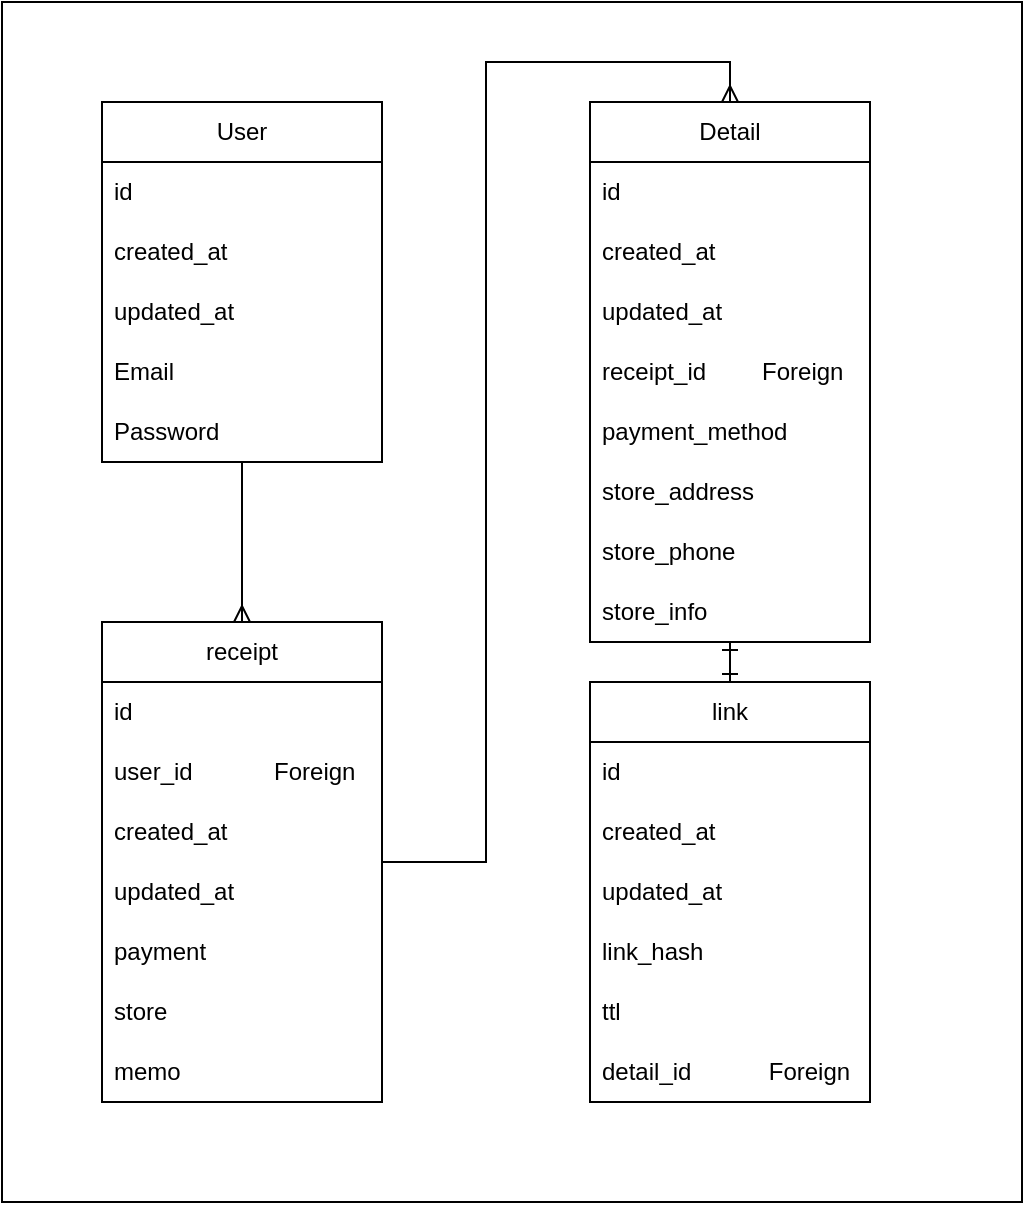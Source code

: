 <mxfile version="20.7.4" type="device"><diagram id="C5RBs43oDa-KdzZeNtuy" name="Page-1"><mxGraphModel dx="1434" dy="827" grid="1" gridSize="10" guides="1" tooltips="1" connect="1" arrows="1" fold="1" page="1" pageScale="1" pageWidth="827" pageHeight="1169" math="0" shadow="0"><root><mxCell id="WIyWlLk6GJQsqaUBKTNV-0"/><mxCell id="WIyWlLk6GJQsqaUBKTNV-1" parent="WIyWlLk6GJQsqaUBKTNV-0"/><mxCell id="_Xg6KxL5_rmNc1aFSHG0-14" value="" style="rounded=0;whiteSpace=wrap;html=1;" parent="WIyWlLk6GJQsqaUBKTNV-1" vertex="1"><mxGeometry x="120" y="150" width="510" height="600" as="geometry"/></mxCell><mxCell id="_Xg6KxL5_rmNc1aFSHG0-11" style="edgeStyle=orthogonalEdgeStyle;rounded=0;orthogonalLoop=1;jettySize=auto;html=1;entryX=0.5;entryY=0;entryDx=0;entryDy=0;startArrow=none;startFill=0;endArrow=ERmany;endFill=0;" parent="WIyWlLk6GJQsqaUBKTNV-1" source="82PgLJqoTZNm9C4CCi88-0" target="82PgLJqoTZNm9C4CCi88-4" edge="1"><mxGeometry relative="1" as="geometry"/></mxCell><mxCell id="82PgLJqoTZNm9C4CCi88-0" value="User" style="swimlane;fontStyle=0;childLayout=stackLayout;horizontal=1;startSize=30;horizontalStack=0;resizeParent=1;resizeParentMax=0;resizeLast=0;collapsible=1;marginBottom=0;whiteSpace=wrap;html=1;" parent="WIyWlLk6GJQsqaUBKTNV-1" vertex="1"><mxGeometry x="170" y="200" width="140" height="180" as="geometry"/></mxCell><mxCell id="82PgLJqoTZNm9C4CCi88-3" value="id" style="text;strokeColor=none;fillColor=none;align=left;verticalAlign=middle;spacingLeft=4;spacingRight=4;overflow=hidden;points=[[0,0.5],[1,0.5]];portConstraint=eastwest;rotatable=0;whiteSpace=wrap;html=1;" parent="82PgLJqoTZNm9C4CCi88-0" vertex="1"><mxGeometry y="30" width="140" height="30" as="geometry"/></mxCell><mxCell id="_Xg6KxL5_rmNc1aFSHG0-0" value="created_at" style="text;strokeColor=none;fillColor=none;align=left;verticalAlign=middle;spacingLeft=4;spacingRight=4;overflow=hidden;points=[[0,0.5],[1,0.5]];portConstraint=eastwest;rotatable=0;whiteSpace=wrap;html=1;" parent="82PgLJqoTZNm9C4CCi88-0" vertex="1"><mxGeometry y="60" width="140" height="30" as="geometry"/></mxCell><mxCell id="_Xg6KxL5_rmNc1aFSHG0-1" value="updated_at" style="text;strokeColor=none;fillColor=none;align=left;verticalAlign=middle;spacingLeft=4;spacingRight=4;overflow=hidden;points=[[0,0.5],[1,0.5]];portConstraint=eastwest;rotatable=0;whiteSpace=wrap;html=1;" parent="82PgLJqoTZNm9C4CCi88-0" vertex="1"><mxGeometry y="90" width="140" height="30" as="geometry"/></mxCell><mxCell id="82PgLJqoTZNm9C4CCi88-1" value="Email" style="text;strokeColor=none;fillColor=none;align=left;verticalAlign=middle;spacingLeft=4;spacingRight=4;overflow=hidden;points=[[0,0.5],[1,0.5]];portConstraint=eastwest;rotatable=0;whiteSpace=wrap;html=1;" parent="82PgLJqoTZNm9C4CCi88-0" vertex="1"><mxGeometry y="120" width="140" height="30" as="geometry"/></mxCell><mxCell id="82PgLJqoTZNm9C4CCi88-2" value="Password" style="text;strokeColor=none;fillColor=none;align=left;verticalAlign=middle;spacingLeft=4;spacingRight=4;overflow=hidden;points=[[0,0.5],[1,0.5]];portConstraint=eastwest;rotatable=0;whiteSpace=wrap;html=1;" parent="82PgLJqoTZNm9C4CCi88-0" vertex="1"><mxGeometry y="150" width="140" height="30" as="geometry"/></mxCell><mxCell id="_Xg6KxL5_rmNc1aFSHG0-12" style="edgeStyle=orthogonalEdgeStyle;rounded=0;orthogonalLoop=1;jettySize=auto;html=1;entryX=0.5;entryY=0;entryDx=0;entryDy=0;endArrow=ERmany;endFill=0;" parent="WIyWlLk6GJQsqaUBKTNV-1" source="82PgLJqoTZNm9C4CCi88-4" target="82PgLJqoTZNm9C4CCi88-8" edge="1"><mxGeometry relative="1" as="geometry"/></mxCell><mxCell id="82PgLJqoTZNm9C4CCi88-4" value="receipt" style="swimlane;fontStyle=0;childLayout=stackLayout;horizontal=1;startSize=30;horizontalStack=0;resizeParent=1;resizeParentMax=0;resizeLast=0;collapsible=1;marginBottom=0;whiteSpace=wrap;html=1;" parent="WIyWlLk6GJQsqaUBKTNV-1" vertex="1"><mxGeometry x="170" y="460" width="140" height="240" as="geometry"/></mxCell><mxCell id="82PgLJqoTZNm9C4CCi88-5" value="id" style="text;strokeColor=none;fillColor=none;align=left;verticalAlign=middle;spacingLeft=4;spacingRight=4;overflow=hidden;points=[[0,0.5],[1,0.5]];portConstraint=eastwest;rotatable=0;whiteSpace=wrap;html=1;" parent="82PgLJqoTZNm9C4CCi88-4" vertex="1"><mxGeometry y="30" width="140" height="30" as="geometry"/></mxCell><mxCell id="82PgLJqoTZNm9C4CCi88-16" value="user_id&amp;nbsp;&lt;span style=&quot;white-space: pre;&quot;&gt;&#9;&lt;/span&gt;&lt;span style=&quot;white-space: pre;&quot;&gt;&#9;&lt;/span&gt;Foreign" style="text;strokeColor=none;fillColor=none;align=left;verticalAlign=middle;spacingLeft=4;spacingRight=4;overflow=hidden;points=[[0,0.5],[1,0.5]];portConstraint=eastwest;rotatable=0;whiteSpace=wrap;html=1;" parent="82PgLJqoTZNm9C4CCi88-4" vertex="1"><mxGeometry y="60" width="140" height="30" as="geometry"/></mxCell><mxCell id="82PgLJqoTZNm9C4CCi88-17" value="created_at" style="text;strokeColor=none;fillColor=none;align=left;verticalAlign=middle;spacingLeft=4;spacingRight=4;overflow=hidden;points=[[0,0.5],[1,0.5]];portConstraint=eastwest;rotatable=0;whiteSpace=wrap;html=1;" parent="82PgLJqoTZNm9C4CCi88-4" vertex="1"><mxGeometry y="90" width="140" height="30" as="geometry"/></mxCell><mxCell id="82PgLJqoTZNm9C4CCi88-18" value="updated_at" style="text;strokeColor=none;fillColor=none;align=left;verticalAlign=middle;spacingLeft=4;spacingRight=4;overflow=hidden;points=[[0,0.5],[1,0.5]];portConstraint=eastwest;rotatable=0;whiteSpace=wrap;html=1;" parent="82PgLJqoTZNm9C4CCi88-4" vertex="1"><mxGeometry y="120" width="140" height="30" as="geometry"/></mxCell><mxCell id="82PgLJqoTZNm9C4CCi88-6" value="payment" style="text;strokeColor=none;fillColor=none;align=left;verticalAlign=middle;spacingLeft=4;spacingRight=4;overflow=hidden;points=[[0,0.5],[1,0.5]];portConstraint=eastwest;rotatable=0;whiteSpace=wrap;html=1;" parent="82PgLJqoTZNm9C4CCi88-4" vertex="1"><mxGeometry y="150" width="140" height="30" as="geometry"/></mxCell><mxCell id="82PgLJqoTZNm9C4CCi88-7" value="store" style="text;strokeColor=none;fillColor=none;align=left;verticalAlign=middle;spacingLeft=4;spacingRight=4;overflow=hidden;points=[[0,0.5],[1,0.5]];portConstraint=eastwest;rotatable=0;whiteSpace=wrap;html=1;" parent="82PgLJqoTZNm9C4CCi88-4" vertex="1"><mxGeometry y="180" width="140" height="30" as="geometry"/></mxCell><mxCell id="82PgLJqoTZNm9C4CCi88-14" value="memo" style="text;strokeColor=none;fillColor=none;align=left;verticalAlign=middle;spacingLeft=4;spacingRight=4;overflow=hidden;points=[[0,0.5],[1,0.5]];portConstraint=eastwest;rotatable=0;whiteSpace=wrap;html=1;" parent="82PgLJqoTZNm9C4CCi88-4" vertex="1"><mxGeometry y="210" width="140" height="30" as="geometry"/></mxCell><mxCell id="_Xg6KxL5_rmNc1aFSHG0-13" style="edgeStyle=orthogonalEdgeStyle;rounded=0;orthogonalLoop=1;jettySize=auto;html=1;entryX=0.5;entryY=0;entryDx=0;entryDy=0;endArrow=ERone;endFill=0;startArrow=ERone;startFill=0;" parent="WIyWlLk6GJQsqaUBKTNV-1" source="82PgLJqoTZNm9C4CCi88-8" target="_Xg6KxL5_rmNc1aFSHG0-4" edge="1"><mxGeometry relative="1" as="geometry"/></mxCell><mxCell id="82PgLJqoTZNm9C4CCi88-8" value="Detail" style="swimlane;fontStyle=0;childLayout=stackLayout;horizontal=1;startSize=30;horizontalStack=0;resizeParent=1;resizeParentMax=0;resizeLast=0;collapsible=1;marginBottom=0;whiteSpace=wrap;html=1;" parent="WIyWlLk6GJQsqaUBKTNV-1" vertex="1"><mxGeometry x="414" y="200" width="140" height="270" as="geometry"/></mxCell><mxCell id="82PgLJqoTZNm9C4CCi88-9" value="id" style="text;strokeColor=none;fillColor=none;align=left;verticalAlign=middle;spacingLeft=4;spacingRight=4;overflow=hidden;points=[[0,0.5],[1,0.5]];portConstraint=eastwest;rotatable=0;whiteSpace=wrap;html=1;" parent="82PgLJqoTZNm9C4CCi88-8" vertex="1"><mxGeometry y="30" width="140" height="30" as="geometry"/></mxCell><mxCell id="_Xg6KxL5_rmNc1aFSHG0-2" value="created_at" style="text;strokeColor=none;fillColor=none;align=left;verticalAlign=middle;spacingLeft=4;spacingRight=4;overflow=hidden;points=[[0,0.5],[1,0.5]];portConstraint=eastwest;rotatable=0;whiteSpace=wrap;html=1;" parent="82PgLJqoTZNm9C4CCi88-8" vertex="1"><mxGeometry y="60" width="140" height="30" as="geometry"/></mxCell><mxCell id="_Xg6KxL5_rmNc1aFSHG0-3" value="updated_at" style="text;strokeColor=none;fillColor=none;align=left;verticalAlign=middle;spacingLeft=4;spacingRight=4;overflow=hidden;points=[[0,0.5],[1,0.5]];portConstraint=eastwest;rotatable=0;whiteSpace=wrap;html=1;" parent="82PgLJqoTZNm9C4CCi88-8" vertex="1"><mxGeometry y="90" width="140" height="30" as="geometry"/></mxCell><mxCell id="82PgLJqoTZNm9C4CCi88-15" value="receipt_id &lt;span style=&quot;white-space: pre;&quot;&gt;&#9;&lt;/span&gt;Foreign" style="text;strokeColor=none;fillColor=none;align=left;verticalAlign=middle;spacingLeft=4;spacingRight=4;overflow=hidden;points=[[0,0.5],[1,0.5]];portConstraint=eastwest;rotatable=0;whiteSpace=wrap;html=1;" parent="82PgLJqoTZNm9C4CCi88-8" vertex="1"><mxGeometry y="120" width="140" height="30" as="geometry"/></mxCell><mxCell id="82PgLJqoTZNm9C4CCi88-19" value="payment_method" style="text;strokeColor=none;fillColor=none;align=left;verticalAlign=middle;spacingLeft=4;spacingRight=4;overflow=hidden;points=[[0,0.5],[1,0.5]];portConstraint=eastwest;rotatable=0;whiteSpace=wrap;html=1;" parent="82PgLJqoTZNm9C4CCi88-8" vertex="1"><mxGeometry y="150" width="140" height="30" as="geometry"/></mxCell><mxCell id="82PgLJqoTZNm9C4CCi88-11" value="store_address" style="text;strokeColor=none;fillColor=none;align=left;verticalAlign=middle;spacingLeft=4;spacingRight=4;overflow=hidden;points=[[0,0.5],[1,0.5]];portConstraint=eastwest;rotatable=0;whiteSpace=wrap;html=1;" parent="82PgLJqoTZNm9C4CCi88-8" vertex="1"><mxGeometry y="180" width="140" height="30" as="geometry"/></mxCell><mxCell id="82PgLJqoTZNm9C4CCi88-12" value="store_phone" style="text;strokeColor=none;fillColor=none;align=left;verticalAlign=middle;spacingLeft=4;spacingRight=4;overflow=hidden;points=[[0,0.5],[1,0.5]];portConstraint=eastwest;rotatable=0;whiteSpace=wrap;html=1;" parent="82PgLJqoTZNm9C4CCi88-8" vertex="1"><mxGeometry y="210" width="140" height="30" as="geometry"/></mxCell><mxCell id="82PgLJqoTZNm9C4CCi88-13" value="store_info" style="text;strokeColor=none;fillColor=none;align=left;verticalAlign=middle;spacingLeft=4;spacingRight=4;overflow=hidden;points=[[0,0.5],[1,0.5]];portConstraint=eastwest;rotatable=0;whiteSpace=wrap;html=1;" parent="82PgLJqoTZNm9C4CCi88-8" vertex="1"><mxGeometry y="240" width="140" height="30" as="geometry"/></mxCell><mxCell id="_Xg6KxL5_rmNc1aFSHG0-4" value="link" style="swimlane;fontStyle=0;childLayout=stackLayout;horizontal=1;startSize=30;horizontalStack=0;resizeParent=1;resizeParentMax=0;resizeLast=0;collapsible=1;marginBottom=0;whiteSpace=wrap;html=1;" parent="WIyWlLk6GJQsqaUBKTNV-1" vertex="1"><mxGeometry x="414" y="490" width="140" height="210" as="geometry"/></mxCell><mxCell id="_Xg6KxL5_rmNc1aFSHG0-5" value="id" style="text;strokeColor=none;fillColor=none;align=left;verticalAlign=middle;spacingLeft=4;spacingRight=4;overflow=hidden;points=[[0,0.5],[1,0.5]];portConstraint=eastwest;rotatable=0;whiteSpace=wrap;html=1;" parent="_Xg6KxL5_rmNc1aFSHG0-4" vertex="1"><mxGeometry y="30" width="140" height="30" as="geometry"/></mxCell><mxCell id="_Xg6KxL5_rmNc1aFSHG0-6" value="created_at" style="text;strokeColor=none;fillColor=none;align=left;verticalAlign=middle;spacingLeft=4;spacingRight=4;overflow=hidden;points=[[0,0.5],[1,0.5]];portConstraint=eastwest;rotatable=0;whiteSpace=wrap;html=1;" parent="_Xg6KxL5_rmNc1aFSHG0-4" vertex="1"><mxGeometry y="60" width="140" height="30" as="geometry"/></mxCell><mxCell id="_Xg6KxL5_rmNc1aFSHG0-7" value="updated_at" style="text;strokeColor=none;fillColor=none;align=left;verticalAlign=middle;spacingLeft=4;spacingRight=4;overflow=hidden;points=[[0,0.5],[1,0.5]];portConstraint=eastwest;rotatable=0;whiteSpace=wrap;html=1;" parent="_Xg6KxL5_rmNc1aFSHG0-4" vertex="1"><mxGeometry y="90" width="140" height="30" as="geometry"/></mxCell><mxCell id="_Xg6KxL5_rmNc1aFSHG0-8" value="link_hash" style="text;strokeColor=none;fillColor=none;align=left;verticalAlign=middle;spacingLeft=4;spacingRight=4;overflow=hidden;points=[[0,0.5],[1,0.5]];portConstraint=eastwest;rotatable=0;whiteSpace=wrap;html=1;" parent="_Xg6KxL5_rmNc1aFSHG0-4" vertex="1"><mxGeometry y="120" width="140" height="30" as="geometry"/></mxCell><mxCell id="_Xg6KxL5_rmNc1aFSHG0-10" value="ttl" style="text;strokeColor=none;fillColor=none;align=left;verticalAlign=middle;spacingLeft=4;spacingRight=4;overflow=hidden;points=[[0,0.5],[1,0.5]];portConstraint=eastwest;rotatable=0;whiteSpace=wrap;html=1;" parent="_Xg6KxL5_rmNc1aFSHG0-4" vertex="1"><mxGeometry y="150" width="140" height="30" as="geometry"/></mxCell><mxCell id="_Xg6KxL5_rmNc1aFSHG0-9" value="detail_id&lt;span style=&quot;&quot;&gt;&#9;&lt;span style=&quot;white-space: pre;&quot;&gt;&#9;&lt;/span&gt;&lt;span style=&quot;white-space: pre;&quot;&gt;&#9;&lt;/span&gt;&lt;/span&gt;&lt;span style=&quot;&quot;&gt;&#9;&lt;/span&gt;Foreign" style="text;strokeColor=none;fillColor=none;align=left;verticalAlign=middle;spacingLeft=4;spacingRight=4;overflow=hidden;points=[[0,0.5],[1,0.5]];portConstraint=eastwest;rotatable=0;whiteSpace=wrap;html=1;" parent="_Xg6KxL5_rmNc1aFSHG0-4" vertex="1"><mxGeometry y="180" width="140" height="30" as="geometry"/></mxCell></root></mxGraphModel></diagram></mxfile>